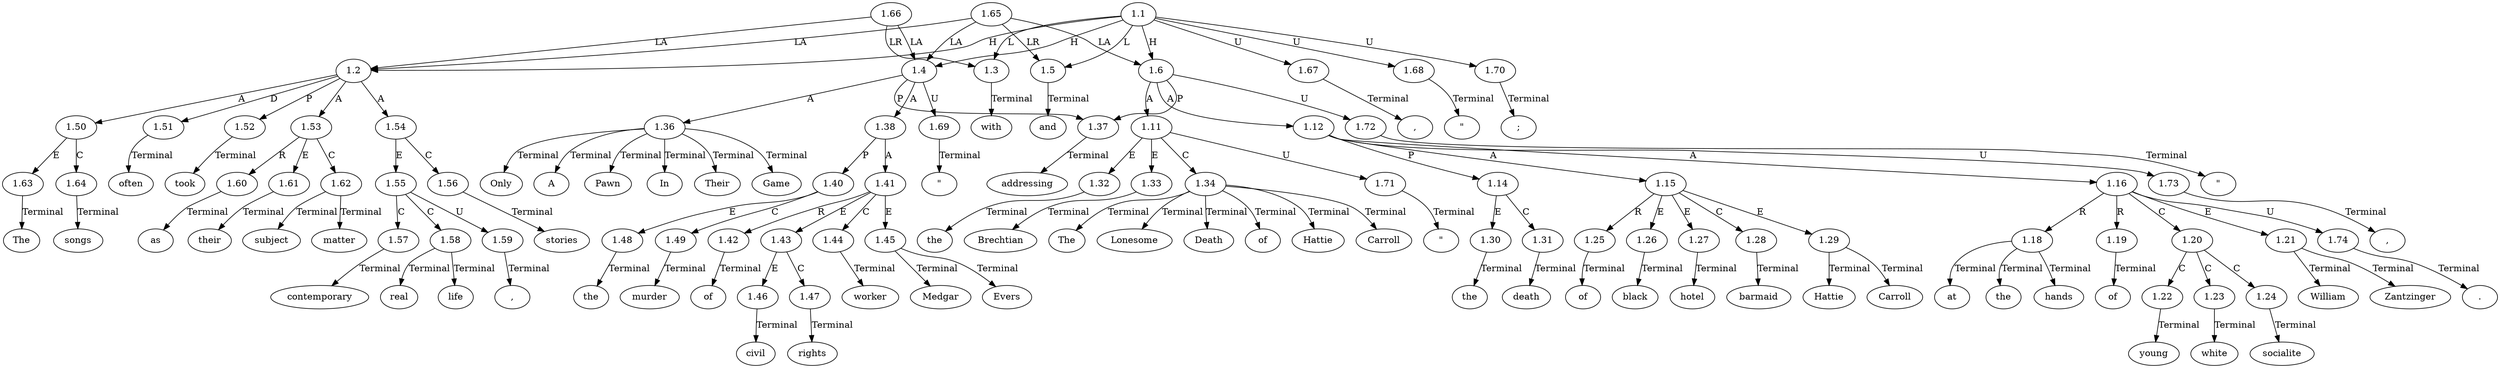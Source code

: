 // Graph
digraph {
	0.1 [label=The ordering=out]
	0.10 [label="," ordering=out]
	0.11 [label=real ordering=out]
	0.12 [label=life ordering=out]
	0.13 [label=stories ordering=out]
	0.14 [label="," ordering=out]
	0.15 [label=with ordering=out]
	0.16 [label="\"" ordering=out]
	0.17 [label=Only ordering=out]
	0.18 [label=A ordering=out]
	0.19 [label=Pawn ordering=out]
	0.2 [label=songs ordering=out]
	0.20 [label=In ordering=out]
	0.21 [label=Their ordering=out]
	0.22 [label=Game ordering=out]
	0.23 [label="\"" ordering=out]
	0.24 [label=addressing ordering=out]
	0.25 [label=the ordering=out]
	0.26 [label=murder ordering=out]
	0.27 [label=of ordering=out]
	0.28 [label=civil ordering=out]
	0.29 [label=rights ordering=out]
	0.3 [label=often ordering=out]
	0.30 [label=worker ordering=out]
	0.31 [label=Medgar ordering=out]
	0.32 [label=Evers ordering=out]
	0.33 [label=";" ordering=out]
	0.34 [label=and ordering=out]
	0.35 [label=the ordering=out]
	0.36 [label=Brechtian ordering=out]
	0.37 [label="\"" ordering=out]
	0.38 [label=The ordering=out]
	0.39 [label=Lonesome ordering=out]
	0.4 [label=took ordering=out]
	0.40 [label=Death ordering=out]
	0.41 [label=of ordering=out]
	0.42 [label=Hattie ordering=out]
	0.43 [label=Carroll ordering=out]
	0.44 [label="\"" ordering=out]
	0.45 [label=the ordering=out]
	0.46 [label=death ordering=out]
	0.47 [label=of ordering=out]
	0.48 [label=black ordering=out]
	0.49 [label=hotel ordering=out]
	0.5 [label=as ordering=out]
	0.50 [label=barmaid ordering=out]
	0.51 [label=Hattie ordering=out]
	0.52 [label=Carroll ordering=out]
	0.53 [label="," ordering=out]
	0.54 [label=at ordering=out]
	0.55 [label=the ordering=out]
	0.56 [label=hands ordering=out]
	0.57 [label=of ordering=out]
	0.58 [label=young ordering=out]
	0.59 [label=white ordering=out]
	0.6 [label=their ordering=out]
	0.60 [label=socialite ordering=out]
	0.61 [label=William ordering=out]
	0.62 [label=Zantzinger ordering=out]
	0.63 [label="." ordering=out]
	0.7 [label=subject ordering=out]
	0.8 [label=matter ordering=out]
	0.9 [label=contemporary ordering=out]
	1.1 [label=1.1 ordering=out]
	1.2 [label=1.2 ordering=out]
	1.3 [label=1.3 ordering=out]
	1.4 [label=1.4 ordering=out]
	1.5 [label=1.5 ordering=out]
	1.6 [label=1.6 ordering=out]
	1.11 [label=1.11 ordering=out]
	1.12 [label=1.12 ordering=out]
	1.14 [label=1.14 ordering=out]
	1.15 [label=1.15 ordering=out]
	1.16 [label=1.16 ordering=out]
	1.18 [label=1.18 ordering=out]
	1.19 [label=1.19 ordering=out]
	1.20 [label=1.20 ordering=out]
	1.21 [label=1.21 ordering=out]
	1.22 [label=1.22 ordering=out]
	1.23 [label=1.23 ordering=out]
	1.24 [label=1.24 ordering=out]
	1.25 [label=1.25 ordering=out]
	1.26 [label=1.26 ordering=out]
	1.27 [label=1.27 ordering=out]
	1.28 [label=1.28 ordering=out]
	1.29 [label=1.29 ordering=out]
	1.30 [label=1.30 ordering=out]
	1.31 [label=1.31 ordering=out]
	1.32 [label=1.32 ordering=out]
	1.33 [label=1.33 ordering=out]
	1.34 [label=1.34 ordering=out]
	1.36 [label=1.36 ordering=out]
	1.37 [label=1.37 ordering=out]
	1.38 [label=1.38 ordering=out]
	1.40 [label=1.40 ordering=out]
	1.41 [label=1.41 ordering=out]
	1.42 [label=1.42 ordering=out]
	1.43 [label=1.43 ordering=out]
	1.44 [label=1.44 ordering=out]
	1.45 [label=1.45 ordering=out]
	1.46 [label=1.46 ordering=out]
	1.47 [label=1.47 ordering=out]
	1.48 [label=1.48 ordering=out]
	1.49 [label=1.49 ordering=out]
	1.50 [label=1.50 ordering=out]
	1.51 [label=1.51 ordering=out]
	1.52 [label=1.52 ordering=out]
	1.53 [label=1.53 ordering=out]
	1.54 [label=1.54 ordering=out]
	1.55 [label=1.55 ordering=out]
	1.56 [label=1.56 ordering=out]
	1.57 [label=1.57 ordering=out]
	1.58 [label=1.58 ordering=out]
	1.59 [label=1.59 ordering=out]
	1.60 [label=1.60 ordering=out]
	1.61 [label=1.61 ordering=out]
	1.62 [label=1.62 ordering=out]
	1.63 [label=1.63 ordering=out]
	1.64 [label=1.64 ordering=out]
	1.65 [label=1.65 ordering=out]
	1.66 [label=1.66 ordering=out]
	1.67 [label=1.67 ordering=out]
	1.68 [label=1.68 ordering=out]
	1.69 [label=1.69 ordering=out]
	1.70 [label=1.70 ordering=out]
	1.71 [label=1.71 ordering=out]
	1.72 [label=1.72 ordering=out]
	1.73 [label=1.73 ordering=out]
	1.74 [label=1.74 ordering=out]
	1.1 -> 1.2 [label=H ordering=out]
	1.1 -> 1.3 [label=L ordering=out]
	1.1 -> 1.4 [label=H ordering=out]
	1.1 -> 1.5 [label=L ordering=out]
	1.1 -> 1.6 [label=H ordering=out]
	1.1 -> 1.67 [label=U ordering=out]
	1.1 -> 1.68 [label=U ordering=out]
	1.1 -> 1.70 [label=U ordering=out]
	1.2 -> 1.50 [label=A ordering=out]
	1.2 -> 1.51 [label=D ordering=out]
	1.2 -> 1.52 [label=P ordering=out]
	1.2 -> 1.53 [label=A ordering=out]
	1.2 -> 1.54 [label=A ordering=out]
	1.3 -> 0.15 [label=Terminal ordering=out]
	1.4 -> 1.36 [label=A ordering=out]
	1.4 -> 1.37 [label=P ordering=out]
	1.4 -> 1.38 [label=A ordering=out]
	1.4 -> 1.69 [label=U ordering=out]
	1.5 -> 0.34 [label=Terminal ordering=out]
	1.6 -> 1.11 [label=A ordering=out]
	1.6 -> 1.12 [label=A ordering=out]
	1.6 -> 1.37 [label=P ordering=out]
	1.6 -> 1.72 [label=U ordering=out]
	1.11 -> 1.32 [label=E ordering=out]
	1.11 -> 1.33 [label=E ordering=out]
	1.11 -> 1.34 [label=C ordering=out]
	1.11 -> 1.71 [label=U ordering=out]
	1.12 -> 1.14 [label=P ordering=out]
	1.12 -> 1.15 [label=A ordering=out]
	1.12 -> 1.16 [label=A ordering=out]
	1.12 -> 1.73 [label=U ordering=out]
	1.14 -> 1.30 [label=E ordering=out]
	1.14 -> 1.31 [label=C ordering=out]
	1.15 -> 1.25 [label=R ordering=out]
	1.15 -> 1.26 [label=E ordering=out]
	1.15 -> 1.27 [label=E ordering=out]
	1.15 -> 1.28 [label=C ordering=out]
	1.15 -> 1.29 [label=E ordering=out]
	1.16 -> 1.18 [label=R ordering=out]
	1.16 -> 1.19 [label=R ordering=out]
	1.16 -> 1.20 [label=C ordering=out]
	1.16 -> 1.21 [label=E ordering=out]
	1.16 -> 1.74 [label=U ordering=out]
	1.18 -> 0.54 [label=Terminal ordering=out]
	1.18 -> 0.55 [label=Terminal ordering=out]
	1.18 -> 0.56 [label=Terminal ordering=out]
	1.19 -> 0.57 [label=Terminal ordering=out]
	1.20 -> 1.22 [label=C ordering=out]
	1.20 -> 1.23 [label=C ordering=out]
	1.20 -> 1.24 [label=C ordering=out]
	1.21 -> 0.61 [label=Terminal ordering=out]
	1.21 -> 0.62 [label=Terminal ordering=out]
	1.22 -> 0.58 [label=Terminal ordering=out]
	1.23 -> 0.59 [label=Terminal ordering=out]
	1.24 -> 0.60 [label=Terminal ordering=out]
	1.25 -> 0.47 [label=Terminal ordering=out]
	1.26 -> 0.48 [label=Terminal ordering=out]
	1.27 -> 0.49 [label=Terminal ordering=out]
	1.28 -> 0.50 [label=Terminal ordering=out]
	1.29 -> 0.51 [label=Terminal ordering=out]
	1.29 -> 0.52 [label=Terminal ordering=out]
	1.30 -> 0.45 [label=Terminal ordering=out]
	1.31 -> 0.46 [label=Terminal ordering=out]
	1.32 -> 0.35 [label=Terminal ordering=out]
	1.33 -> 0.36 [label=Terminal ordering=out]
	1.34 -> 0.38 [label=Terminal ordering=out]
	1.34 -> 0.39 [label=Terminal ordering=out]
	1.34 -> 0.40 [label=Terminal ordering=out]
	1.34 -> 0.41 [label=Terminal ordering=out]
	1.34 -> 0.42 [label=Terminal ordering=out]
	1.34 -> 0.43 [label=Terminal ordering=out]
	1.36 -> 0.17 [label=Terminal ordering=out]
	1.36 -> 0.18 [label=Terminal ordering=out]
	1.36 -> 0.19 [label=Terminal ordering=out]
	1.36 -> 0.20 [label=Terminal ordering=out]
	1.36 -> 0.21 [label=Terminal ordering=out]
	1.36 -> 0.22 [label=Terminal ordering=out]
	1.37 -> 0.24 [label=Terminal ordering=out]
	1.38 -> 1.40 [label=P ordering=out]
	1.38 -> 1.41 [label=A ordering=out]
	1.40 -> 1.48 [label=E ordering=out]
	1.40 -> 1.49 [label=C ordering=out]
	1.41 -> 1.42 [label=R ordering=out]
	1.41 -> 1.43 [label=E ordering=out]
	1.41 -> 1.44 [label=C ordering=out]
	1.41 -> 1.45 [label=E ordering=out]
	1.42 -> 0.27 [label=Terminal ordering=out]
	1.43 -> 1.46 [label=E ordering=out]
	1.43 -> 1.47 [label=C ordering=out]
	1.44 -> 0.30 [label=Terminal ordering=out]
	1.45 -> 0.31 [label=Terminal ordering=out]
	1.45 -> 0.32 [label=Terminal ordering=out]
	1.46 -> 0.28 [label=Terminal ordering=out]
	1.47 -> 0.29 [label=Terminal ordering=out]
	1.48 -> 0.25 [label=Terminal ordering=out]
	1.49 -> 0.26 [label=Terminal ordering=out]
	1.50 -> 1.63 [label=E ordering=out]
	1.50 -> 1.64 [label=C ordering=out]
	1.51 -> 0.3 [label=Terminal ordering=out]
	1.52 -> 0.4 [label=Terminal ordering=out]
	1.53 -> 1.60 [label=R ordering=out]
	1.53 -> 1.61 [label=E ordering=out]
	1.53 -> 1.62 [label=C ordering=out]
	1.54 -> 1.55 [label=E ordering=out]
	1.54 -> 1.56 [label=C ordering=out]
	1.55 -> 1.57 [label=C ordering=out]
	1.55 -> 1.58 [label=C ordering=out]
	1.55 -> 1.59 [label=U ordering=out]
	1.56 -> 0.13 [label=Terminal ordering=out]
	1.57 -> 0.9 [label=Terminal ordering=out]
	1.58 -> 0.11 [label=Terminal ordering=out]
	1.58 -> 0.12 [label=Terminal ordering=out]
	1.59 -> 0.10 [label=Terminal ordering=out]
	1.60 -> 0.5 [label=Terminal ordering=out]
	1.61 -> 0.6 [label=Terminal ordering=out]
	1.62 -> 0.7 [label=Terminal ordering=out]
	1.62 -> 0.8 [label=Terminal ordering=out]
	1.63 -> 0.1 [label=Terminal ordering=out]
	1.64 -> 0.2 [label=Terminal ordering=out]
	1.65 -> 1.2 [label=LA ordering=out]
	1.65 -> 1.4 [label=LA ordering=out]
	1.65 -> 1.5 [label=LR ordering=out]
	1.65 -> 1.6 [label=LA ordering=out]
	1.66 -> 1.2 [label=LA ordering=out]
	1.66 -> 1.3 [label=LR ordering=out]
	1.66 -> 1.4 [label=LA ordering=out]
	1.67 -> 0.14 [label=Terminal ordering=out]
	1.68 -> 0.16 [label=Terminal ordering=out]
	1.69 -> 0.23 [label=Terminal ordering=out]
	1.70 -> 0.33 [label=Terminal ordering=out]
	1.71 -> 0.37 [label=Terminal ordering=out]
	1.72 -> 0.44 [label=Terminal ordering=out]
	1.73 -> 0.53 [label=Terminal ordering=out]
	1.74 -> 0.63 [label=Terminal ordering=out]
}
